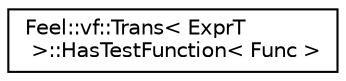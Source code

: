 digraph "Graphical Class Hierarchy"
{
 // LATEX_PDF_SIZE
  edge [fontname="Helvetica",fontsize="10",labelfontname="Helvetica",labelfontsize="10"];
  node [fontname="Helvetica",fontsize="10",shape=record];
  rankdir="LR";
  Node0 [label="Feel::vf::Trans\< ExprT\l \>::HasTestFunction\< Func \>",height=0.2,width=0.4,color="black", fillcolor="white", style="filled",URL="$structFeel_1_1vf_1_1Trans_1_1HasTestFunction.html",tooltip=" "];
}
